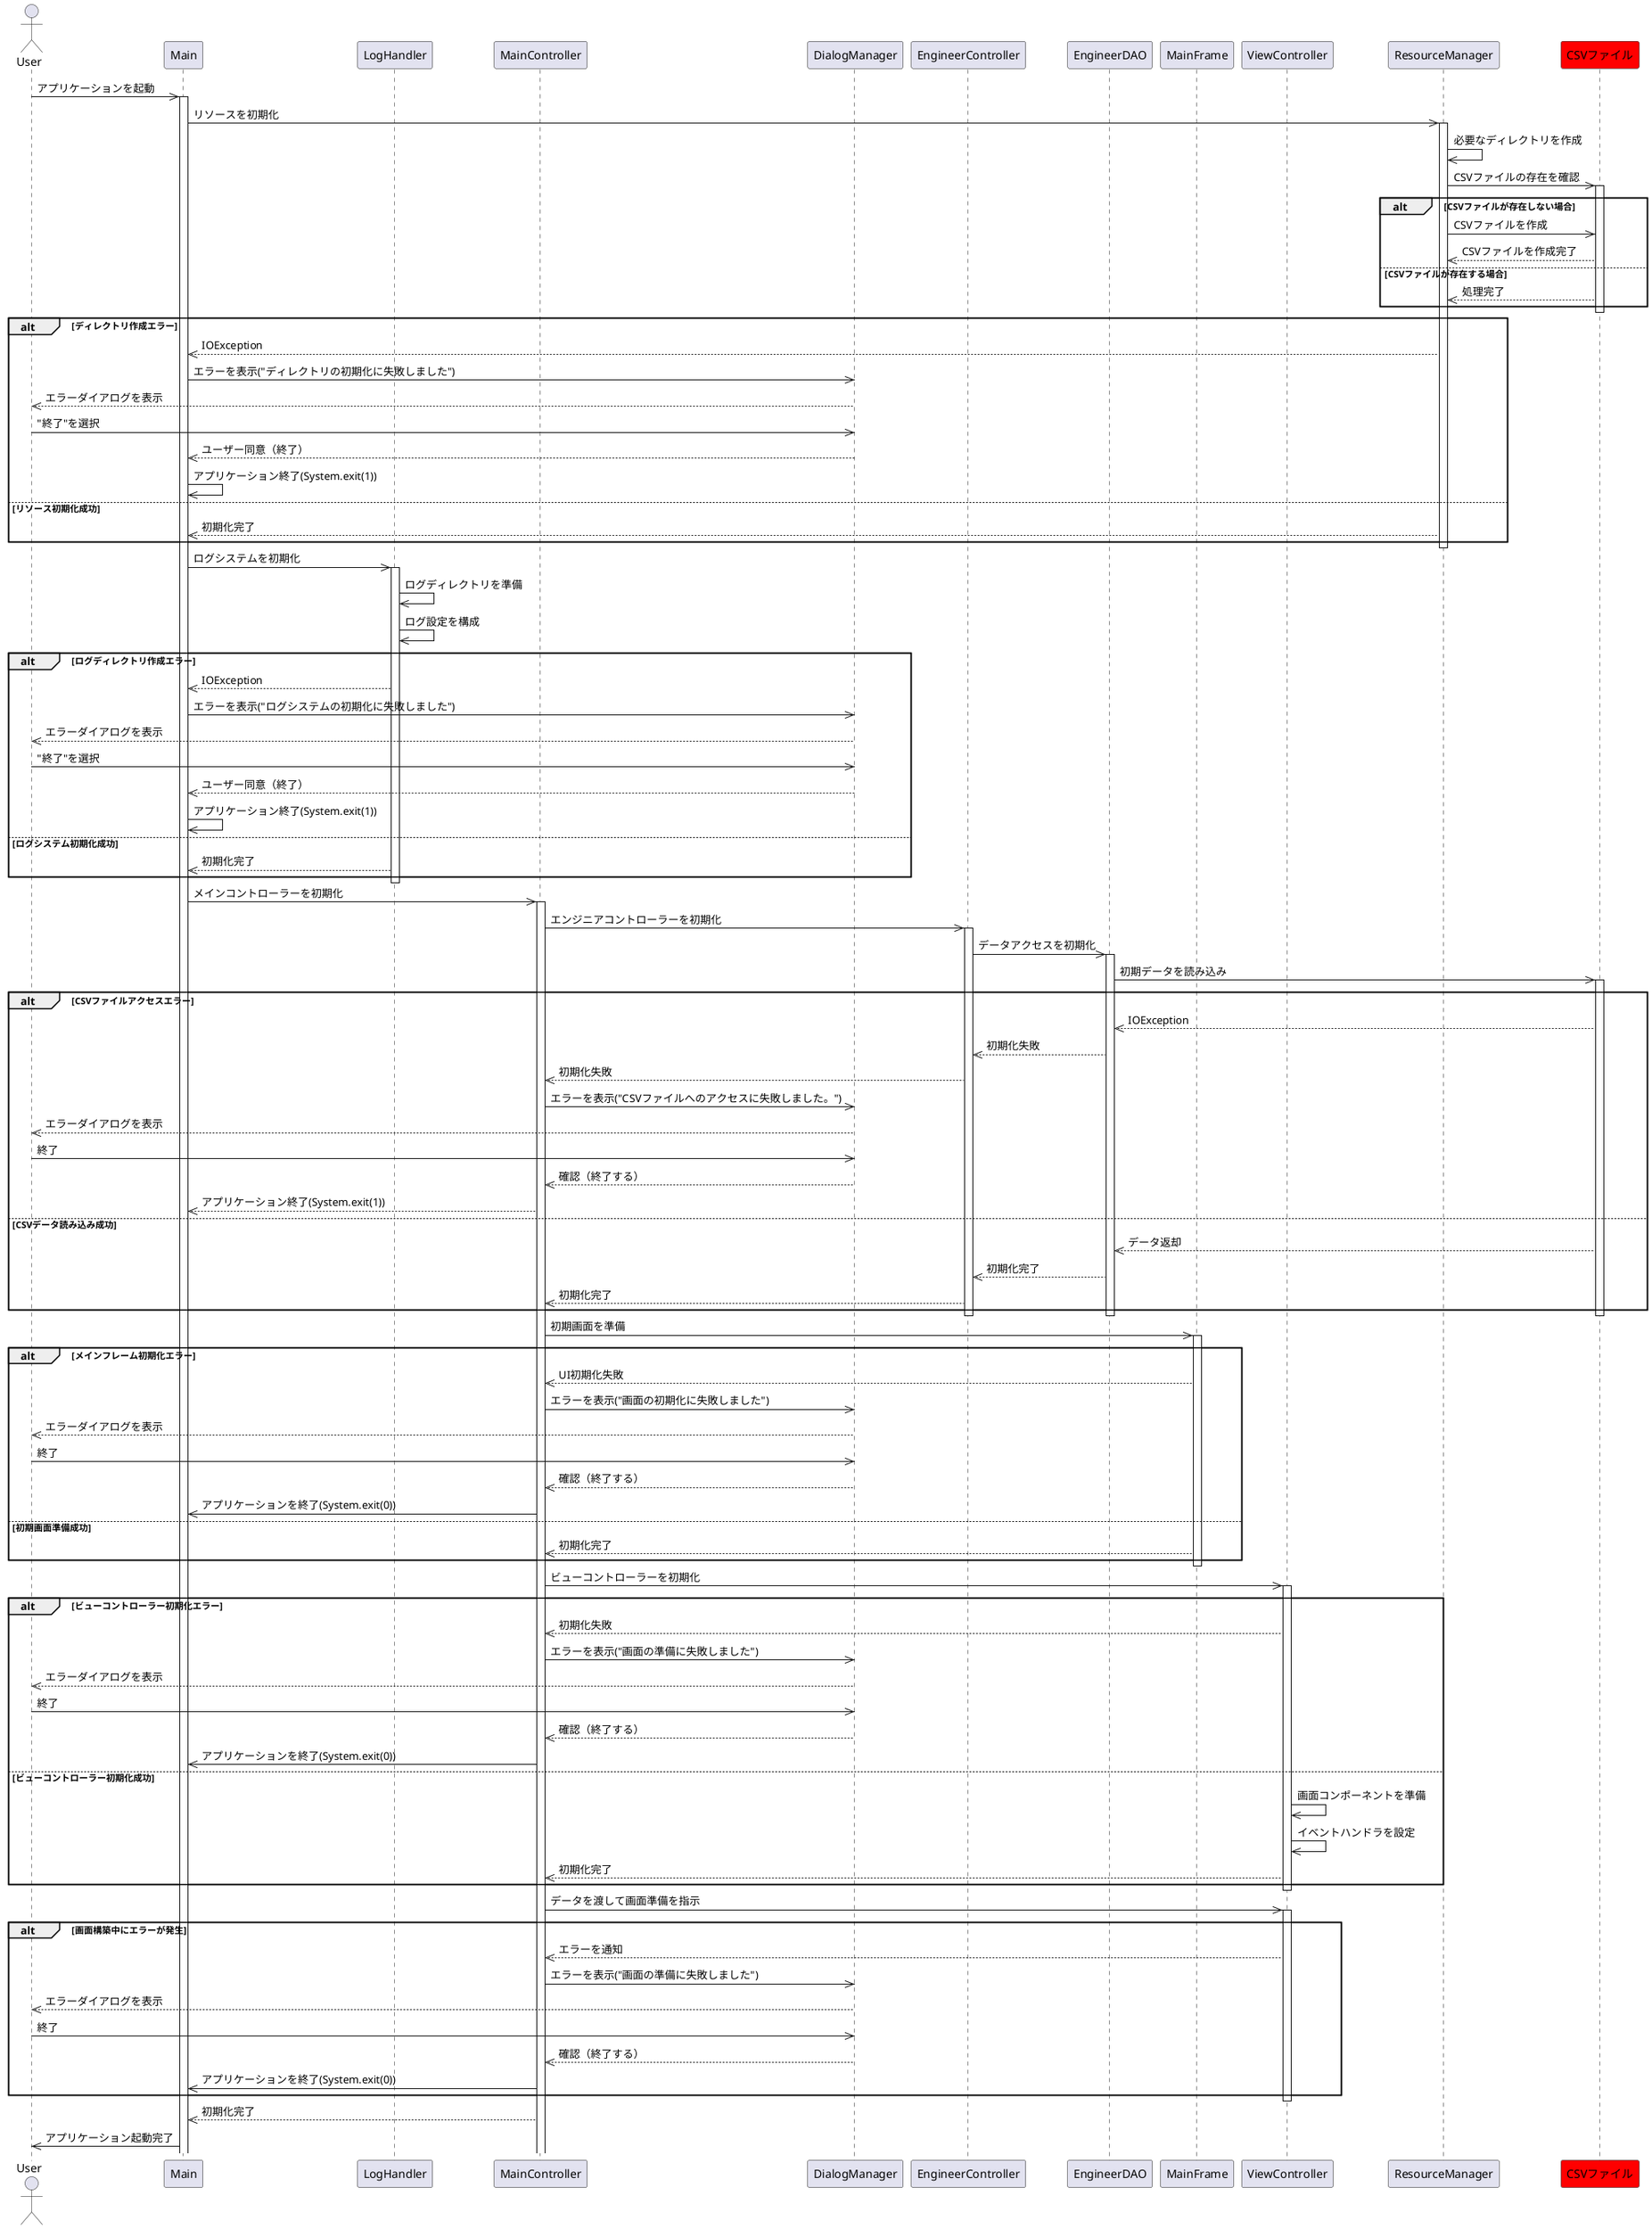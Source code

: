 @startuml
actor User
participant Main
participant LogHandler
participant MainController
participant DialogManager
participant EngineerController
participant EngineerDAO
participant MainFrame
participant ViewController
participant ResourceManager
participant CSVファイル #Red

User->>Main: アプリケーションを起動
activate Main

' システムリソースの初期化フェーズ
Main->>ResourceManager: リソースを初期化
activate ResourceManager
ResourceManager->>ResourceManager: 必要なディレクトリを作成
ResourceManager->>CSVファイル: CSVファイルの存在を確認
activate CSVファイル
alt CSVファイルが存在しない場合
    ResourceManager->>CSVファイル: CSVファイルを作成
    CSVファイル-->>ResourceManager: CSVファイルを作成完了
else CSVファイルが存在する場合
    CSVファイル-->>ResourceManager: 処理完了
end
deactivate CSVファイル
alt ディレクトリ作成エラー
    ResourceManager-->>Main: IOException
    Main->>DialogManager: エラーを表示("ディレクトリの初期化に失敗しました")
    DialogManager-->>User: エラーダイアログを表示
    User->>DialogManager: "終了"を選択
    DialogManager-->>Main: ユーザー同意（終了）
    Main->>Main: アプリケーション終了(System.exit(1))
else リソース初期化成功
    ResourceManager-->>Main: 初期化完了
end
deactivate ResourceManager

' ログシステムの初期化フェーズ
Main->>LogHandler: ログシステムを初期化
activate LogHandler
LogHandler->>LogHandler: ログディレクトリを準備
LogHandler->>LogHandler: ログ設定を構成
alt ログディレクトリ作成エラー
    LogHandler-->>Main: IOException
    Main->>DialogManager: エラーを表示("ログシステムの初期化に失敗しました")
    DialogManager-->>User: エラーダイアログを表示
    User->>DialogManager: "終了"を選択
    DialogManager-->>Main: ユーザー同意（終了）
    Main->>Main: アプリケーション終了(System.exit(1))
else ログシステム初期化成功
    LogHandler-->>Main: 初期化完了
end
deactivate LogHandler

' メインコントローラーの初期化フェーズ
Main->>MainController: メインコントローラーを初期化
activate MainController
MainController->>EngineerController: エンジニアコントローラーを初期化
activate EngineerController
EngineerController->>EngineerDAO: データアクセスを初期化
activate EngineerDAO
EngineerDAO->>CSVファイル: 初期データを読み込み
activate CSVファイル
alt CSVファイルアクセスエラー
    CSVファイル-->>EngineerDAO: IOException
    EngineerDAO-->>EngineerController: 初期化失敗
    EngineerController-->>MainController: 初期化失敗
        MainController->>DialogManager: エラーを表示("CSVファイルへのアクセスに失敗しました。")
    DialogManager-->>User: エラーダイアログを表示
    User->>DialogManager:終了
    DialogManager-->>MainController: 確認（終了する）
    MainController-->>Main: アプリケーション終了(System.exit(1))
else CSVデータ読み込み成功
    CSVファイル-->>EngineerDAO: データ返却
    EngineerDAO-->>EngineerController: 初期化完了
    EngineerController-->>MainController: 初期化完了
end
deactivate CSVファイル
deactivate EngineerDAO
deactivate EngineerController

' メインフレームの初期化
MainController->>MainFrame: 初期画面を準備
activate MainFrame
alt メインフレーム初期化エラー
    MainFrame-->>MainController: UI初期化失敗
    MainController->>DialogManager: エラーを表示("画面の初期化に失敗しました")
    DialogManager-->>User: エラーダイアログを表示
    User->>DialogManager:終了
     DialogManager-->>MainController: 確認（終了する）
    MainController->>Main: アプリケーションを終了(System.exit(0))

else 初期画面準備成功
    MainFrame-->>MainController: 初期化完了
end
deactivate MainFrame

' ビューコントローラーの初期化
MainController->>ViewController: ビューコントローラーを初期化
activate ViewController
alt ビューコントローラー初期化エラー
    ViewController-->>MainController: 初期化失敗
    MainController->>DialogManager: エラーを表示("画面の準備に失敗しました")
    DialogManager-->>User: エラーダイアログを表示
    User->>DialogManager:終了
     DialogManager-->>MainController: 確認（終了する）
    MainController->>Main: アプリケーションを終了(System.exit(0))
else ビューコントローラー初期化成功
    ViewController->>ViewController: 画面コンポーネントを準備
    ViewController->>ViewController: イベントハンドラを設定
    ViewController-->>MainController: 初期化完了
end
deactivate ViewController

' 画面表示の準備
MainController->>ViewController: データを渡して画面準備を指示
activate ViewController
alt 画面構築中にエラーが発生
    ViewController-->>MainController: エラーを通知
    MainController->>DialogManager: エラーを表示("画面の準備に失敗しました")
    DialogManager-->>User: エラーダイアログを表示
    User->>DialogManager:終了
    DialogManager-->>MainController: 確認（終了する）
    MainController->>Main: アプリケーションを終了(System.exit(0))
end
deactivate ViewController

MainController-->>Main: 初期化完了
Main->>User: アプリケーション起動完了
@endumlin
@enduml
